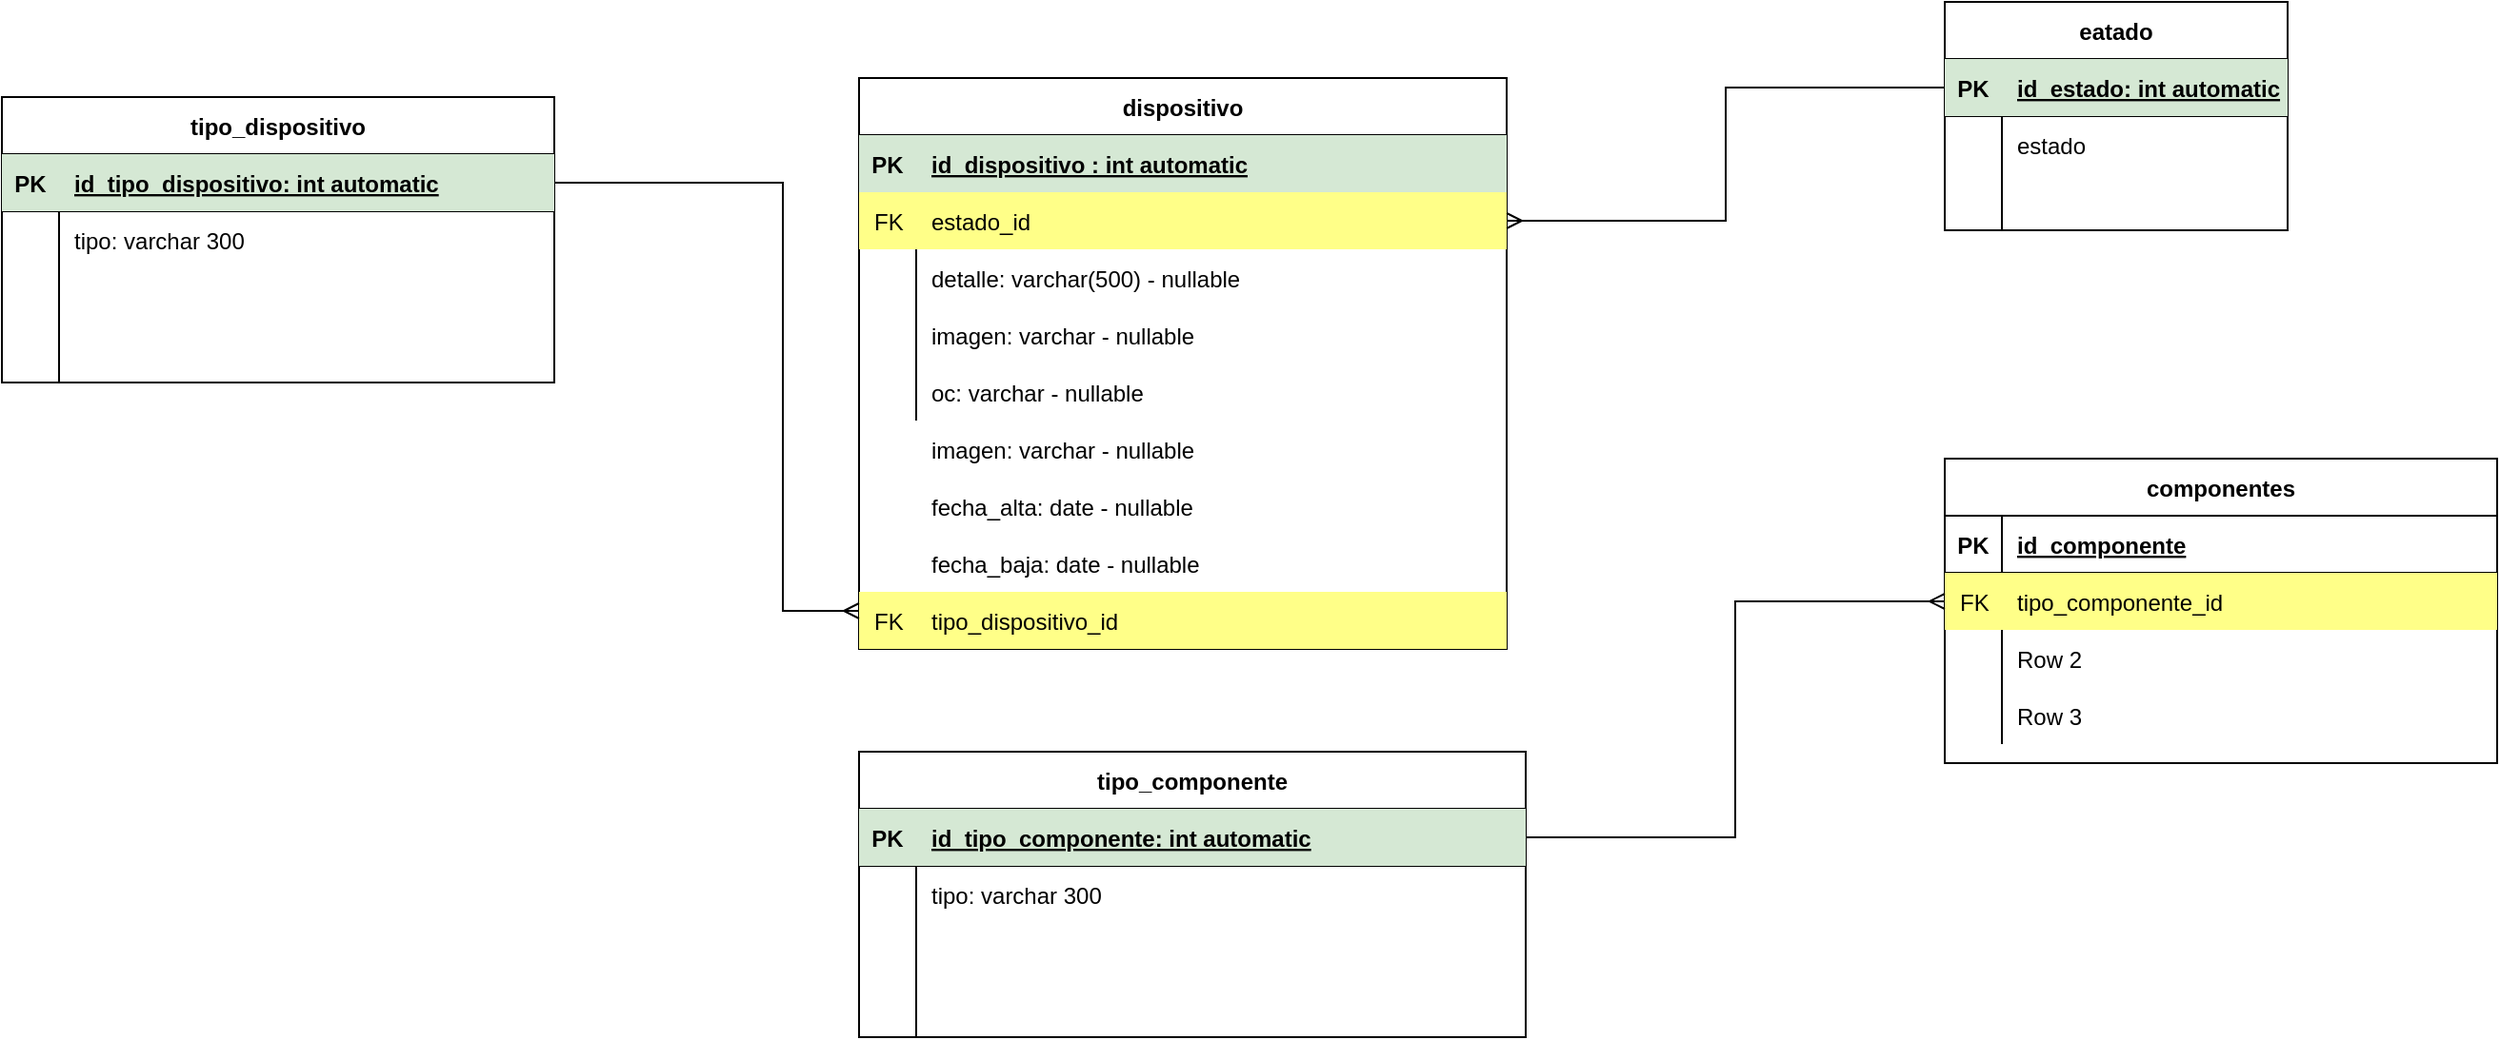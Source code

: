 <mxfile version="15.9.6" type="github">
  <diagram id="ELvzcPUC6GenFyD9g-nM" name="Page-1">
    <mxGraphModel dx="2666" dy="802" grid="1" gridSize="10" guides="1" tooltips="1" connect="1" arrows="1" fold="1" page="1" pageScale="1" pageWidth="1169" pageHeight="827" math="0" shadow="0">
      <root>
        <mxCell id="0" />
        <mxCell id="1" parent="0" />
        <mxCell id="MNM0A-3LXQNNe9UuYe-N-13" value="" style="group" vertex="1" connectable="0" parent="1">
          <mxGeometry x="340" y="60" width="340" height="300" as="geometry" />
        </mxCell>
        <mxCell id="MNM0A-3LXQNNe9UuYe-N-1" value="oc: varchar - nullable" style="shape=partialRectangle;connectable=0;fillColor=none;top=0;left=0;bottom=0;right=0;align=left;spacingLeft=6;overflow=hidden;perimeterSpacing=1;strokeWidth=1;sketch=0;strokeColor=default;" vertex="1" parent="MNM0A-3LXQNNe9UuYe-N-13">
          <mxGeometry x="30" y="150" width="310" height="30" as="geometry">
            <mxRectangle width="310" height="30" as="alternateBounds" />
          </mxGeometry>
        </mxCell>
        <mxCell id="MNM0A-3LXQNNe9UuYe-N-2" value="imagen: varchar - nullable" style="shape=partialRectangle;connectable=0;fillColor=none;top=0;left=0;bottom=0;right=0;align=left;spacingLeft=6;overflow=hidden;" vertex="1" parent="MNM0A-3LXQNNe9UuYe-N-13">
          <mxGeometry x="30" y="180" width="310" height="30" as="geometry">
            <mxRectangle width="310" height="30" as="alternateBounds" />
          </mxGeometry>
        </mxCell>
        <mxCell id="MNM0A-3LXQNNe9UuYe-N-3" value="fecha_alta: date - nullable" style="shape=partialRectangle;connectable=0;fillColor=none;top=0;left=0;bottom=0;right=0;align=left;spacingLeft=6;overflow=hidden;" vertex="1" parent="MNM0A-3LXQNNe9UuYe-N-13">
          <mxGeometry x="30" y="210" width="310" height="30" as="geometry">
            <mxRectangle width="310" height="30" as="alternateBounds" />
          </mxGeometry>
        </mxCell>
        <mxCell id="MNM0A-3LXQNNe9UuYe-N-4" value="fecha_baja: date - nullable" style="shape=partialRectangle;connectable=0;fillColor=none;top=0;left=0;bottom=0;right=0;align=left;spacingLeft=6;overflow=hidden;" vertex="1" parent="MNM0A-3LXQNNe9UuYe-N-13">
          <mxGeometry x="30" y="240" width="310" height="30" as="geometry">
            <mxRectangle width="310" height="30" as="alternateBounds" />
          </mxGeometry>
        </mxCell>
        <mxCell id="MNM0A-3LXQNNe9UuYe-N-43" value="" style="group" vertex="1" connectable="0" parent="MNM0A-3LXQNNe9UuYe-N-13">
          <mxGeometry width="340" height="300" as="geometry" />
        </mxCell>
        <mxCell id="gngZGeMC9GBTQBjWvx4m-1" value="dispositivo" style="shape=table;startSize=30;container=1;collapsible=1;childLayout=tableLayout;fixedRows=1;rowLines=0;fontStyle=1;align=center;resizeLast=1;" parent="MNM0A-3LXQNNe9UuYe-N-43" vertex="1">
          <mxGeometry width="340" height="300" as="geometry" />
        </mxCell>
        <mxCell id="gngZGeMC9GBTQBjWvx4m-2" value="" style="shape=partialRectangle;collapsible=0;dropTarget=0;pointerEvents=0;fillColor=none;top=0;left=0;bottom=1;right=0;points=[[0,0.5],[1,0.5]];portConstraint=eastwest;" parent="gngZGeMC9GBTQBjWvx4m-1" vertex="1">
          <mxGeometry y="30" width="340" height="30" as="geometry" />
        </mxCell>
        <mxCell id="gngZGeMC9GBTQBjWvx4m-3" value="PK" style="shape=partialRectangle;connectable=0;fillColor=#d5e8d4;top=0;left=0;bottom=0;right=0;fontStyle=1;overflow=hidden;strokeColor=#82b366;" parent="gngZGeMC9GBTQBjWvx4m-2" vertex="1">
          <mxGeometry width="30" height="30" as="geometry">
            <mxRectangle width="30" height="30" as="alternateBounds" />
          </mxGeometry>
        </mxCell>
        <mxCell id="gngZGeMC9GBTQBjWvx4m-4" value="id_dispositivo : int automatic" style="shape=partialRectangle;connectable=0;fillColor=#d5e8d4;top=0;left=0;bottom=0;right=0;align=left;spacingLeft=6;fontStyle=5;overflow=hidden;strokeColor=#82b366;" parent="gngZGeMC9GBTQBjWvx4m-2" vertex="1">
          <mxGeometry x="30" width="310" height="30" as="geometry">
            <mxRectangle width="310" height="30" as="alternateBounds" />
          </mxGeometry>
        </mxCell>
        <mxCell id="gngZGeMC9GBTQBjWvx4m-5" value="" style="shape=partialRectangle;collapsible=0;dropTarget=0;pointerEvents=0;fillColor=none;top=0;left=0;bottom=0;right=0;points=[[0,0.5],[1,0.5]];portConstraint=eastwest;" parent="gngZGeMC9GBTQBjWvx4m-1" vertex="1">
          <mxGeometry y="60" width="340" height="30" as="geometry" />
        </mxCell>
        <mxCell id="gngZGeMC9GBTQBjWvx4m-6" value="FK" style="shape=partialRectangle;connectable=0;fillColor=#ffff88;top=0;left=0;bottom=0;right=0;editable=1;overflow=hidden;align=left;strokeColor=#36393d;spacingLeft=6;fontStyle=0;" parent="gngZGeMC9GBTQBjWvx4m-5" vertex="1">
          <mxGeometry width="30" height="30" as="geometry">
            <mxRectangle width="30" height="30" as="alternateBounds" />
          </mxGeometry>
        </mxCell>
        <mxCell id="gngZGeMC9GBTQBjWvx4m-7" value="estado_id" style="shape=partialRectangle;connectable=0;fillColor=#ffff88;top=0;left=0;bottom=0;right=0;align=left;spacingLeft=6;overflow=hidden;strokeColor=#36393d;fontStyle=0;" parent="gngZGeMC9GBTQBjWvx4m-5" vertex="1">
          <mxGeometry x="30" width="310" height="30" as="geometry">
            <mxRectangle width="310" height="30" as="alternateBounds" />
          </mxGeometry>
        </mxCell>
        <mxCell id="gngZGeMC9GBTQBjWvx4m-8" value="" style="shape=partialRectangle;collapsible=0;dropTarget=0;pointerEvents=0;fillColor=none;top=0;left=0;bottom=0;right=0;points=[[0,0.5],[1,0.5]];portConstraint=eastwest;" parent="gngZGeMC9GBTQBjWvx4m-1" vertex="1">
          <mxGeometry y="90" width="340" height="30" as="geometry" />
        </mxCell>
        <mxCell id="gngZGeMC9GBTQBjWvx4m-9" value="" style="shape=partialRectangle;connectable=0;fillColor=none;top=0;left=0;bottom=0;right=0;editable=1;overflow=hidden;" parent="gngZGeMC9GBTQBjWvx4m-8" vertex="1">
          <mxGeometry width="30" height="30" as="geometry">
            <mxRectangle width="30" height="30" as="alternateBounds" />
          </mxGeometry>
        </mxCell>
        <mxCell id="gngZGeMC9GBTQBjWvx4m-10" value="detalle: varchar(500) - nullable" style="shape=partialRectangle;connectable=0;fillColor=none;top=0;left=0;bottom=0;right=0;align=left;spacingLeft=6;overflow=hidden;" parent="gngZGeMC9GBTQBjWvx4m-8" vertex="1">
          <mxGeometry x="30" width="310" height="30" as="geometry">
            <mxRectangle width="310" height="30" as="alternateBounds" />
          </mxGeometry>
        </mxCell>
        <mxCell id="gngZGeMC9GBTQBjWvx4m-11" value="" style="shape=partialRectangle;collapsible=0;dropTarget=0;pointerEvents=0;fillColor=none;top=0;left=0;bottom=0;right=0;points=[[0,0.5],[1,0.5]];portConstraint=eastwest;" parent="gngZGeMC9GBTQBjWvx4m-1" vertex="1">
          <mxGeometry y="120" width="340" height="30" as="geometry" />
        </mxCell>
        <mxCell id="gngZGeMC9GBTQBjWvx4m-12" value="" style="shape=partialRectangle;connectable=0;fillColor=none;top=0;left=0;bottom=0;right=0;editable=1;overflow=hidden;" parent="gngZGeMC9GBTQBjWvx4m-11" vertex="1">
          <mxGeometry width="30" height="30" as="geometry">
            <mxRectangle width="30" height="30" as="alternateBounds" />
          </mxGeometry>
        </mxCell>
        <mxCell id="gngZGeMC9GBTQBjWvx4m-13" value="imagen: varchar - nullable" style="shape=partialRectangle;connectable=0;fillColor=none;top=0;left=0;bottom=0;right=0;align=left;spacingLeft=6;overflow=hidden;" parent="gngZGeMC9GBTQBjWvx4m-11" vertex="1">
          <mxGeometry x="30" width="310" height="30" as="geometry">
            <mxRectangle width="310" height="30" as="alternateBounds" />
          </mxGeometry>
        </mxCell>
        <mxCell id="gngZGeMC9GBTQBjWvx4m-14" value="" style="shape=partialRectangle;collapsible=0;dropTarget=0;pointerEvents=0;fillColor=none;top=0;left=0;bottom=0;right=0;points=[[0,0.5],[1,0.5]];portConstraint=eastwest;" parent="gngZGeMC9GBTQBjWvx4m-1" vertex="1">
          <mxGeometry y="150" width="340" height="30" as="geometry" />
        </mxCell>
        <mxCell id="gngZGeMC9GBTQBjWvx4m-15" value="" style="shape=partialRectangle;connectable=0;fillColor=none;top=0;left=0;bottom=0;right=0;fontStyle=0;overflow=hidden;strokeColor=default;align=left;spacingLeft=6;strokeWidth=1;sketch=0;" parent="gngZGeMC9GBTQBjWvx4m-14" vertex="1">
          <mxGeometry width="30" height="30" as="geometry">
            <mxRectangle width="30" height="30" as="alternateBounds" />
          </mxGeometry>
        </mxCell>
        <mxCell id="gngZGeMC9GBTQBjWvx4m-16" value="" style="shape=partialRectangle;connectable=0;fillColor=none;top=0;left=0;bottom=0;right=0;align=left;spacingLeft=6;fontStyle=0;overflow=hidden;strokeColor=default;strokeWidth=1;sketch=0;" parent="gngZGeMC9GBTQBjWvx4m-14" vertex="1">
          <mxGeometry x="30" width="310" height="30" as="geometry">
            <mxRectangle width="310" height="30" as="alternateBounds" />
          </mxGeometry>
        </mxCell>
        <mxCell id="MNM0A-3LXQNNe9UuYe-N-41" value="tipo_dispositivo_id" style="shape=partialRectangle;connectable=0;fillColor=#ffff88;top=0;left=0;bottom=0;right=0;align=left;spacingLeft=6;overflow=hidden;strokeColor=#36393d;fontStyle=0;" vertex="1" parent="MNM0A-3LXQNNe9UuYe-N-43">
          <mxGeometry x="30" y="270" width="310" height="30" as="geometry">
            <mxRectangle width="310" height="30" as="alternateBounds" />
          </mxGeometry>
        </mxCell>
        <mxCell id="MNM0A-3LXQNNe9UuYe-N-42" value="FK" style="shape=partialRectangle;connectable=0;fillColor=#ffff88;top=0;left=0;bottom=0;right=0;editable=1;overflow=hidden;align=left;strokeColor=#36393d;spacingLeft=6;fontStyle=0;" vertex="1" parent="MNM0A-3LXQNNe9UuYe-N-43">
          <mxGeometry y="270" width="30" height="30" as="geometry">
            <mxRectangle width="30" height="30" as="alternateBounds" />
          </mxGeometry>
        </mxCell>
        <mxCell id="MNM0A-3LXQNNe9UuYe-N-14" value="eatado" style="shape=table;startSize=30;container=1;collapsible=1;childLayout=tableLayout;fixedRows=1;rowLines=0;fontStyle=1;align=center;resizeLast=1;sketch=0;strokeColor=default;strokeWidth=1;fillColor=none;" vertex="1" parent="1">
          <mxGeometry x="910" y="20" width="180" height="120" as="geometry" />
        </mxCell>
        <mxCell id="MNM0A-3LXQNNe9UuYe-N-15" value="" style="shape=partialRectangle;collapsible=0;dropTarget=0;pointerEvents=0;fillColor=none;top=0;left=0;bottom=1;right=0;points=[[0,0.5],[1,0.5]];portConstraint=eastwest;sketch=0;strokeColor=default;strokeWidth=1;" vertex="1" parent="MNM0A-3LXQNNe9UuYe-N-14">
          <mxGeometry y="30" width="180" height="30" as="geometry" />
        </mxCell>
        <mxCell id="MNM0A-3LXQNNe9UuYe-N-16" value="PK" style="shape=partialRectangle;connectable=0;fillColor=#d5e8d4;top=0;left=0;bottom=0;right=0;fontStyle=1;overflow=hidden;sketch=0;strokeColor=#82b366;strokeWidth=1;" vertex="1" parent="MNM0A-3LXQNNe9UuYe-N-15">
          <mxGeometry width="30" height="30" as="geometry">
            <mxRectangle width="30" height="30" as="alternateBounds" />
          </mxGeometry>
        </mxCell>
        <mxCell id="MNM0A-3LXQNNe9UuYe-N-17" value="id_estado: int automatic" style="shape=partialRectangle;connectable=0;fillColor=#d5e8d4;top=0;left=0;bottom=0;right=0;align=left;spacingLeft=6;fontStyle=5;overflow=hidden;sketch=0;strokeColor=#82b366;strokeWidth=1;" vertex="1" parent="MNM0A-3LXQNNe9UuYe-N-15">
          <mxGeometry x="30" width="150" height="30" as="geometry">
            <mxRectangle width="150" height="30" as="alternateBounds" />
          </mxGeometry>
        </mxCell>
        <mxCell id="MNM0A-3LXQNNe9UuYe-N-18" value="" style="shape=partialRectangle;collapsible=0;dropTarget=0;pointerEvents=0;fillColor=none;top=0;left=0;bottom=0;right=0;points=[[0,0.5],[1,0.5]];portConstraint=eastwest;sketch=0;strokeColor=default;strokeWidth=1;" vertex="1" parent="MNM0A-3LXQNNe9UuYe-N-14">
          <mxGeometry y="60" width="180" height="30" as="geometry" />
        </mxCell>
        <mxCell id="MNM0A-3LXQNNe9UuYe-N-19" value="" style="shape=partialRectangle;connectable=0;fillColor=none;top=0;left=0;bottom=0;right=0;editable=1;overflow=hidden;sketch=0;strokeColor=default;strokeWidth=1;" vertex="1" parent="MNM0A-3LXQNNe9UuYe-N-18">
          <mxGeometry width="30" height="30" as="geometry">
            <mxRectangle width="30" height="30" as="alternateBounds" />
          </mxGeometry>
        </mxCell>
        <mxCell id="MNM0A-3LXQNNe9UuYe-N-20" value="estado" style="shape=partialRectangle;connectable=0;fillColor=none;top=0;left=0;bottom=0;right=0;align=left;spacingLeft=6;overflow=hidden;sketch=0;strokeColor=default;strokeWidth=1;" vertex="1" parent="MNM0A-3LXQNNe9UuYe-N-18">
          <mxGeometry x="30" width="150" height="30" as="geometry">
            <mxRectangle width="150" height="30" as="alternateBounds" />
          </mxGeometry>
        </mxCell>
        <mxCell id="MNM0A-3LXQNNe9UuYe-N-21" value="" style="shape=partialRectangle;collapsible=0;dropTarget=0;pointerEvents=0;fillColor=none;top=0;left=0;bottom=0;right=0;points=[[0,0.5],[1,0.5]];portConstraint=eastwest;sketch=0;strokeColor=default;strokeWidth=1;" vertex="1" parent="MNM0A-3LXQNNe9UuYe-N-14">
          <mxGeometry y="90" width="180" height="30" as="geometry" />
        </mxCell>
        <mxCell id="MNM0A-3LXQNNe9UuYe-N-22" value="" style="shape=partialRectangle;connectable=0;fillColor=none;top=0;left=0;bottom=0;right=0;editable=1;overflow=hidden;sketch=0;strokeColor=default;strokeWidth=1;" vertex="1" parent="MNM0A-3LXQNNe9UuYe-N-21">
          <mxGeometry width="30" height="30" as="geometry">
            <mxRectangle width="30" height="30" as="alternateBounds" />
          </mxGeometry>
        </mxCell>
        <mxCell id="MNM0A-3LXQNNe9UuYe-N-23" value="" style="shape=partialRectangle;connectable=0;fillColor=none;top=0;left=0;bottom=0;right=0;align=left;spacingLeft=6;overflow=hidden;sketch=0;strokeColor=default;strokeWidth=1;" vertex="1" parent="MNM0A-3LXQNNe9UuYe-N-21">
          <mxGeometry x="30" width="150" height="30" as="geometry">
            <mxRectangle width="150" height="30" as="alternateBounds" />
          </mxGeometry>
        </mxCell>
        <mxCell id="MNM0A-3LXQNNe9UuYe-N-27" style="edgeStyle=orthogonalEdgeStyle;rounded=0;orthogonalLoop=1;jettySize=auto;html=1;endArrow=ERmany;endFill=0;" edge="1" parent="1" source="MNM0A-3LXQNNe9UuYe-N-15" target="gngZGeMC9GBTQBjWvx4m-5">
          <mxGeometry relative="1" as="geometry" />
        </mxCell>
        <mxCell id="MNM0A-3LXQNNe9UuYe-N-28" value="componentes" style="shape=table;startSize=30;container=1;collapsible=1;childLayout=tableLayout;fixedRows=1;rowLines=0;fontStyle=1;align=center;resizeLast=1;sketch=0;strokeColor=default;strokeWidth=1;fillColor=none;" vertex="1" parent="1">
          <mxGeometry x="910" y="260" width="290" height="160" as="geometry" />
        </mxCell>
        <mxCell id="MNM0A-3LXQNNe9UuYe-N-29" value="" style="shape=partialRectangle;collapsible=0;dropTarget=0;pointerEvents=0;fillColor=none;top=0;left=0;bottom=1;right=0;points=[[0,0.5],[1,0.5]];portConstraint=eastwest;sketch=0;strokeColor=default;strokeWidth=1;" vertex="1" parent="MNM0A-3LXQNNe9UuYe-N-28">
          <mxGeometry y="30" width="290" height="30" as="geometry" />
        </mxCell>
        <mxCell id="MNM0A-3LXQNNe9UuYe-N-30" value="PK" style="shape=partialRectangle;connectable=0;fillColor=none;top=0;left=0;bottom=0;right=0;fontStyle=1;overflow=hidden;sketch=0;strokeColor=default;strokeWidth=1;" vertex="1" parent="MNM0A-3LXQNNe9UuYe-N-29">
          <mxGeometry width="30" height="30" as="geometry">
            <mxRectangle width="30" height="30" as="alternateBounds" />
          </mxGeometry>
        </mxCell>
        <mxCell id="MNM0A-3LXQNNe9UuYe-N-31" value="id_componente" style="shape=partialRectangle;connectable=0;fillColor=none;top=0;left=0;bottom=0;right=0;align=left;spacingLeft=6;fontStyle=5;overflow=hidden;sketch=0;strokeColor=default;strokeWidth=1;" vertex="1" parent="MNM0A-3LXQNNe9UuYe-N-29">
          <mxGeometry x="30" width="260" height="30" as="geometry">
            <mxRectangle width="260" height="30" as="alternateBounds" />
          </mxGeometry>
        </mxCell>
        <mxCell id="MNM0A-3LXQNNe9UuYe-N-32" value="" style="shape=partialRectangle;collapsible=0;dropTarget=0;pointerEvents=0;fillColor=none;top=0;left=0;bottom=0;right=0;points=[[0,0.5],[1,0.5]];portConstraint=eastwest;sketch=0;strokeColor=default;strokeWidth=1;" vertex="1" parent="MNM0A-3LXQNNe9UuYe-N-28">
          <mxGeometry y="60" width="290" height="30" as="geometry" />
        </mxCell>
        <mxCell id="MNM0A-3LXQNNe9UuYe-N-33" value="FK" style="shape=partialRectangle;connectable=0;fillColor=#ffff88;top=0;left=0;bottom=0;right=0;editable=1;overflow=hidden;sketch=0;strokeColor=#36393d;strokeWidth=1;align=left;spacingLeft=6;fontStyle=0;" vertex="1" parent="MNM0A-3LXQNNe9UuYe-N-32">
          <mxGeometry width="30" height="30" as="geometry">
            <mxRectangle width="30" height="30" as="alternateBounds" />
          </mxGeometry>
        </mxCell>
        <mxCell id="MNM0A-3LXQNNe9UuYe-N-34" value="tipo_componente_id" style="shape=partialRectangle;connectable=0;fillColor=#ffff88;top=0;left=0;bottom=0;right=0;align=left;spacingLeft=6;overflow=hidden;sketch=0;strokeColor=#36393d;strokeWidth=1;fontStyle=0;" vertex="1" parent="MNM0A-3LXQNNe9UuYe-N-32">
          <mxGeometry x="30" width="260" height="30" as="geometry">
            <mxRectangle width="260" height="30" as="alternateBounds" />
          </mxGeometry>
        </mxCell>
        <mxCell id="MNM0A-3LXQNNe9UuYe-N-35" value="" style="shape=partialRectangle;collapsible=0;dropTarget=0;pointerEvents=0;fillColor=none;top=0;left=0;bottom=0;right=0;points=[[0,0.5],[1,0.5]];portConstraint=eastwest;sketch=0;strokeColor=default;strokeWidth=1;" vertex="1" parent="MNM0A-3LXQNNe9UuYe-N-28">
          <mxGeometry y="90" width="290" height="30" as="geometry" />
        </mxCell>
        <mxCell id="MNM0A-3LXQNNe9UuYe-N-36" value="" style="shape=partialRectangle;connectable=0;fillColor=none;top=0;left=0;bottom=0;right=0;editable=1;overflow=hidden;sketch=0;strokeColor=default;strokeWidth=1;" vertex="1" parent="MNM0A-3LXQNNe9UuYe-N-35">
          <mxGeometry width="30" height="30" as="geometry">
            <mxRectangle width="30" height="30" as="alternateBounds" />
          </mxGeometry>
        </mxCell>
        <mxCell id="MNM0A-3LXQNNe9UuYe-N-37" value="Row 2" style="shape=partialRectangle;connectable=0;fillColor=none;top=0;left=0;bottom=0;right=0;align=left;spacingLeft=6;overflow=hidden;sketch=0;strokeColor=default;strokeWidth=1;" vertex="1" parent="MNM0A-3LXQNNe9UuYe-N-35">
          <mxGeometry x="30" width="260" height="30" as="geometry">
            <mxRectangle width="260" height="30" as="alternateBounds" />
          </mxGeometry>
        </mxCell>
        <mxCell id="MNM0A-3LXQNNe9UuYe-N-38" value="" style="shape=partialRectangle;collapsible=0;dropTarget=0;pointerEvents=0;fillColor=none;top=0;left=0;bottom=0;right=0;points=[[0,0.5],[1,0.5]];portConstraint=eastwest;sketch=0;strokeColor=default;strokeWidth=1;" vertex="1" parent="MNM0A-3LXQNNe9UuYe-N-28">
          <mxGeometry y="120" width="290" height="30" as="geometry" />
        </mxCell>
        <mxCell id="MNM0A-3LXQNNe9UuYe-N-39" value="" style="shape=partialRectangle;connectable=0;fillColor=none;top=0;left=0;bottom=0;right=0;editable=1;overflow=hidden;sketch=0;strokeColor=default;strokeWidth=1;" vertex="1" parent="MNM0A-3LXQNNe9UuYe-N-38">
          <mxGeometry width="30" height="30" as="geometry">
            <mxRectangle width="30" height="30" as="alternateBounds" />
          </mxGeometry>
        </mxCell>
        <mxCell id="MNM0A-3LXQNNe9UuYe-N-40" value="Row 3" style="shape=partialRectangle;connectable=0;fillColor=none;top=0;left=0;bottom=0;right=0;align=left;spacingLeft=6;overflow=hidden;sketch=0;strokeColor=default;strokeWidth=1;" vertex="1" parent="MNM0A-3LXQNNe9UuYe-N-38">
          <mxGeometry x="30" width="260" height="30" as="geometry">
            <mxRectangle width="260" height="30" as="alternateBounds" />
          </mxGeometry>
        </mxCell>
        <mxCell id="MNM0A-3LXQNNe9UuYe-N-44" value="tipo_componente" style="shape=table;startSize=30;container=1;collapsible=1;childLayout=tableLayout;fixedRows=1;rowLines=0;fontStyle=1;align=center;resizeLast=1;sketch=0;strokeColor=default;strokeWidth=1;fillColor=none;" vertex="1" parent="1">
          <mxGeometry x="340" y="414" width="350" height="150" as="geometry" />
        </mxCell>
        <mxCell id="MNM0A-3LXQNNe9UuYe-N-45" value="" style="shape=partialRectangle;collapsible=0;dropTarget=0;pointerEvents=0;fillColor=none;top=0;left=0;bottom=1;right=0;points=[[0,0.5],[1,0.5]];portConstraint=eastwest;sketch=0;strokeColor=default;strokeWidth=1;" vertex="1" parent="MNM0A-3LXQNNe9UuYe-N-44">
          <mxGeometry y="30" width="350" height="30" as="geometry" />
        </mxCell>
        <mxCell id="MNM0A-3LXQNNe9UuYe-N-46" value="PK" style="shape=partialRectangle;connectable=0;fillColor=#d5e8d4;top=0;left=0;bottom=0;right=0;fontStyle=1;overflow=hidden;sketch=0;strokeColor=#82b366;strokeWidth=1;" vertex="1" parent="MNM0A-3LXQNNe9UuYe-N-45">
          <mxGeometry width="30" height="30" as="geometry">
            <mxRectangle width="30" height="30" as="alternateBounds" />
          </mxGeometry>
        </mxCell>
        <mxCell id="MNM0A-3LXQNNe9UuYe-N-47" value="id_tipo_componente: int automatic" style="shape=partialRectangle;connectable=0;fillColor=#d5e8d4;top=0;left=0;bottom=0;right=0;align=left;spacingLeft=6;fontStyle=5;overflow=hidden;sketch=0;strokeColor=#82b366;strokeWidth=1;" vertex="1" parent="MNM0A-3LXQNNe9UuYe-N-45">
          <mxGeometry x="30" width="320" height="30" as="geometry">
            <mxRectangle width="320" height="30" as="alternateBounds" />
          </mxGeometry>
        </mxCell>
        <mxCell id="MNM0A-3LXQNNe9UuYe-N-48" value="" style="shape=partialRectangle;collapsible=0;dropTarget=0;pointerEvents=0;fillColor=none;top=0;left=0;bottom=0;right=0;points=[[0,0.5],[1,0.5]];portConstraint=eastwest;sketch=0;strokeColor=default;strokeWidth=1;" vertex="1" parent="MNM0A-3LXQNNe9UuYe-N-44">
          <mxGeometry y="60" width="350" height="30" as="geometry" />
        </mxCell>
        <mxCell id="MNM0A-3LXQNNe9UuYe-N-49" value="" style="shape=partialRectangle;connectable=0;fillColor=none;top=0;left=0;bottom=0;right=0;editable=1;overflow=hidden;sketch=0;strokeColor=default;strokeWidth=1;" vertex="1" parent="MNM0A-3LXQNNe9UuYe-N-48">
          <mxGeometry width="30" height="30" as="geometry">
            <mxRectangle width="30" height="30" as="alternateBounds" />
          </mxGeometry>
        </mxCell>
        <mxCell id="MNM0A-3LXQNNe9UuYe-N-50" value="tipo: varchar 300" style="shape=partialRectangle;connectable=0;fillColor=none;top=0;left=0;bottom=0;right=0;align=left;spacingLeft=6;overflow=hidden;sketch=0;strokeColor=default;strokeWidth=1;" vertex="1" parent="MNM0A-3LXQNNe9UuYe-N-48">
          <mxGeometry x="30" width="320" height="30" as="geometry">
            <mxRectangle width="320" height="30" as="alternateBounds" />
          </mxGeometry>
        </mxCell>
        <mxCell id="MNM0A-3LXQNNe9UuYe-N-51" value="" style="shape=partialRectangle;collapsible=0;dropTarget=0;pointerEvents=0;fillColor=none;top=0;left=0;bottom=0;right=0;points=[[0,0.5],[1,0.5]];portConstraint=eastwest;sketch=0;strokeColor=default;strokeWidth=1;" vertex="1" parent="MNM0A-3LXQNNe9UuYe-N-44">
          <mxGeometry y="90" width="350" height="30" as="geometry" />
        </mxCell>
        <mxCell id="MNM0A-3LXQNNe9UuYe-N-52" value="" style="shape=partialRectangle;connectable=0;fillColor=none;top=0;left=0;bottom=0;right=0;editable=1;overflow=hidden;sketch=0;strokeColor=default;strokeWidth=1;" vertex="1" parent="MNM0A-3LXQNNe9UuYe-N-51">
          <mxGeometry width="30" height="30" as="geometry">
            <mxRectangle width="30" height="30" as="alternateBounds" />
          </mxGeometry>
        </mxCell>
        <mxCell id="MNM0A-3LXQNNe9UuYe-N-53" value="" style="shape=partialRectangle;connectable=0;fillColor=none;top=0;left=0;bottom=0;right=0;align=left;spacingLeft=6;overflow=hidden;sketch=0;strokeColor=default;strokeWidth=1;" vertex="1" parent="MNM0A-3LXQNNe9UuYe-N-51">
          <mxGeometry x="30" width="320" height="30" as="geometry">
            <mxRectangle width="320" height="30" as="alternateBounds" />
          </mxGeometry>
        </mxCell>
        <mxCell id="MNM0A-3LXQNNe9UuYe-N-54" value="" style="shape=partialRectangle;collapsible=0;dropTarget=0;pointerEvents=0;fillColor=none;top=0;left=0;bottom=0;right=0;points=[[0,0.5],[1,0.5]];portConstraint=eastwest;sketch=0;strokeColor=default;strokeWidth=1;" vertex="1" parent="MNM0A-3LXQNNe9UuYe-N-44">
          <mxGeometry y="120" width="350" height="30" as="geometry" />
        </mxCell>
        <mxCell id="MNM0A-3LXQNNe9UuYe-N-55" value="" style="shape=partialRectangle;connectable=0;fillColor=none;top=0;left=0;bottom=0;right=0;editable=1;overflow=hidden;sketch=0;strokeColor=default;strokeWidth=1;" vertex="1" parent="MNM0A-3LXQNNe9UuYe-N-54">
          <mxGeometry width="30" height="30" as="geometry">
            <mxRectangle width="30" height="30" as="alternateBounds" />
          </mxGeometry>
        </mxCell>
        <mxCell id="MNM0A-3LXQNNe9UuYe-N-56" value="" style="shape=partialRectangle;connectable=0;fillColor=none;top=0;left=0;bottom=0;right=0;align=left;spacingLeft=6;overflow=hidden;sketch=0;strokeColor=default;strokeWidth=1;" vertex="1" parent="MNM0A-3LXQNNe9UuYe-N-54">
          <mxGeometry x="30" width="320" height="30" as="geometry">
            <mxRectangle width="320" height="30" as="alternateBounds" />
          </mxGeometry>
        </mxCell>
        <mxCell id="MNM0A-3LXQNNe9UuYe-N-58" value="tipo_dispositivo" style="shape=table;startSize=30;container=1;collapsible=1;childLayout=tableLayout;fixedRows=1;rowLines=0;fontStyle=1;align=center;resizeLast=1;sketch=0;strokeColor=default;strokeWidth=1;fillColor=none;" vertex="1" parent="1">
          <mxGeometry x="-110" y="70" width="290" height="150" as="geometry" />
        </mxCell>
        <mxCell id="MNM0A-3LXQNNe9UuYe-N-59" value="" style="shape=partialRectangle;collapsible=0;dropTarget=0;pointerEvents=0;fillColor=none;top=0;left=0;bottom=1;right=0;points=[[0,0.5],[1,0.5]];portConstraint=eastwest;sketch=0;strokeColor=default;strokeWidth=1;" vertex="1" parent="MNM0A-3LXQNNe9UuYe-N-58">
          <mxGeometry y="30" width="290" height="30" as="geometry" />
        </mxCell>
        <mxCell id="MNM0A-3LXQNNe9UuYe-N-60" value="PK" style="shape=partialRectangle;connectable=0;fillColor=#d5e8d4;top=0;left=0;bottom=0;right=0;fontStyle=1;overflow=hidden;sketch=0;strokeColor=#82b366;strokeWidth=1;" vertex="1" parent="MNM0A-3LXQNNe9UuYe-N-59">
          <mxGeometry width="30" height="30" as="geometry">
            <mxRectangle width="30" height="30" as="alternateBounds" />
          </mxGeometry>
        </mxCell>
        <mxCell id="MNM0A-3LXQNNe9UuYe-N-61" value="id_tipo_dispositivo: int automatic" style="shape=partialRectangle;connectable=0;fillColor=#d5e8d4;top=0;left=0;bottom=0;right=0;align=left;spacingLeft=6;fontStyle=5;overflow=hidden;sketch=0;strokeColor=#82b366;strokeWidth=1;" vertex="1" parent="MNM0A-3LXQNNe9UuYe-N-59">
          <mxGeometry x="30" width="260" height="30" as="geometry">
            <mxRectangle width="260" height="30" as="alternateBounds" />
          </mxGeometry>
        </mxCell>
        <mxCell id="MNM0A-3LXQNNe9UuYe-N-62" value="" style="shape=partialRectangle;collapsible=0;dropTarget=0;pointerEvents=0;fillColor=none;top=0;left=0;bottom=0;right=0;points=[[0,0.5],[1,0.5]];portConstraint=eastwest;sketch=0;strokeColor=default;strokeWidth=1;" vertex="1" parent="MNM0A-3LXQNNe9UuYe-N-58">
          <mxGeometry y="60" width="290" height="30" as="geometry" />
        </mxCell>
        <mxCell id="MNM0A-3LXQNNe9UuYe-N-63" value="" style="shape=partialRectangle;connectable=0;fillColor=none;top=0;left=0;bottom=0;right=0;editable=1;overflow=hidden;sketch=0;strokeColor=default;strokeWidth=1;" vertex="1" parent="MNM0A-3LXQNNe9UuYe-N-62">
          <mxGeometry width="30" height="30" as="geometry">
            <mxRectangle width="30" height="30" as="alternateBounds" />
          </mxGeometry>
        </mxCell>
        <mxCell id="MNM0A-3LXQNNe9UuYe-N-64" value="tipo: varchar 300" style="shape=partialRectangle;connectable=0;fillColor=none;top=0;left=0;bottom=0;right=0;align=left;spacingLeft=6;overflow=hidden;sketch=0;strokeColor=default;strokeWidth=1;" vertex="1" parent="MNM0A-3LXQNNe9UuYe-N-62">
          <mxGeometry x="30" width="260" height="30" as="geometry">
            <mxRectangle width="260" height="30" as="alternateBounds" />
          </mxGeometry>
        </mxCell>
        <mxCell id="MNM0A-3LXQNNe9UuYe-N-65" value="" style="shape=partialRectangle;collapsible=0;dropTarget=0;pointerEvents=0;fillColor=none;top=0;left=0;bottom=0;right=0;points=[[0,0.5],[1,0.5]];portConstraint=eastwest;sketch=0;strokeColor=default;strokeWidth=1;" vertex="1" parent="MNM0A-3LXQNNe9UuYe-N-58">
          <mxGeometry y="90" width="290" height="30" as="geometry" />
        </mxCell>
        <mxCell id="MNM0A-3LXQNNe9UuYe-N-66" value="" style="shape=partialRectangle;connectable=0;fillColor=none;top=0;left=0;bottom=0;right=0;editable=1;overflow=hidden;sketch=0;strokeColor=default;strokeWidth=1;" vertex="1" parent="MNM0A-3LXQNNe9UuYe-N-65">
          <mxGeometry width="30" height="30" as="geometry">
            <mxRectangle width="30" height="30" as="alternateBounds" />
          </mxGeometry>
        </mxCell>
        <mxCell id="MNM0A-3LXQNNe9UuYe-N-67" value="" style="shape=partialRectangle;connectable=0;fillColor=none;top=0;left=0;bottom=0;right=0;align=left;spacingLeft=6;overflow=hidden;sketch=0;strokeColor=default;strokeWidth=1;" vertex="1" parent="MNM0A-3LXQNNe9UuYe-N-65">
          <mxGeometry x="30" width="260" height="30" as="geometry">
            <mxRectangle width="260" height="30" as="alternateBounds" />
          </mxGeometry>
        </mxCell>
        <mxCell id="MNM0A-3LXQNNe9UuYe-N-68" value="" style="shape=partialRectangle;collapsible=0;dropTarget=0;pointerEvents=0;fillColor=none;top=0;left=0;bottom=0;right=0;points=[[0,0.5],[1,0.5]];portConstraint=eastwest;sketch=0;strokeColor=default;strokeWidth=1;" vertex="1" parent="MNM0A-3LXQNNe9UuYe-N-58">
          <mxGeometry y="120" width="290" height="30" as="geometry" />
        </mxCell>
        <mxCell id="MNM0A-3LXQNNe9UuYe-N-69" value="" style="shape=partialRectangle;connectable=0;fillColor=none;top=0;left=0;bottom=0;right=0;editable=1;overflow=hidden;sketch=0;strokeColor=default;strokeWidth=1;" vertex="1" parent="MNM0A-3LXQNNe9UuYe-N-68">
          <mxGeometry width="30" height="30" as="geometry">
            <mxRectangle width="30" height="30" as="alternateBounds" />
          </mxGeometry>
        </mxCell>
        <mxCell id="MNM0A-3LXQNNe9UuYe-N-70" value="" style="shape=partialRectangle;connectable=0;fillColor=none;top=0;left=0;bottom=0;right=0;align=left;spacingLeft=6;overflow=hidden;sketch=0;strokeColor=default;strokeWidth=1;" vertex="1" parent="MNM0A-3LXQNNe9UuYe-N-68">
          <mxGeometry x="30" width="260" height="30" as="geometry">
            <mxRectangle width="260" height="30" as="alternateBounds" />
          </mxGeometry>
        </mxCell>
        <mxCell id="MNM0A-3LXQNNe9UuYe-N-71" style="edgeStyle=orthogonalEdgeStyle;rounded=0;orthogonalLoop=1;jettySize=auto;html=1;endArrow=ERmany;endFill=0;" edge="1" parent="1" source="MNM0A-3LXQNNe9UuYe-N-59">
          <mxGeometry relative="1" as="geometry">
            <mxPoint x="340" y="340" as="targetPoint" />
            <Array as="points">
              <mxPoint x="300" y="115" />
              <mxPoint x="300" y="340" />
            </Array>
          </mxGeometry>
        </mxCell>
        <mxCell id="MNM0A-3LXQNNe9UuYe-N-72" style="edgeStyle=orthogonalEdgeStyle;rounded=0;orthogonalLoop=1;jettySize=auto;html=1;entryX=0;entryY=0.5;entryDx=0;entryDy=0;endArrow=ERmany;endFill=0;" edge="1" parent="1" source="MNM0A-3LXQNNe9UuYe-N-45" target="MNM0A-3LXQNNe9UuYe-N-32">
          <mxGeometry relative="1" as="geometry" />
        </mxCell>
      </root>
    </mxGraphModel>
  </diagram>
</mxfile>
